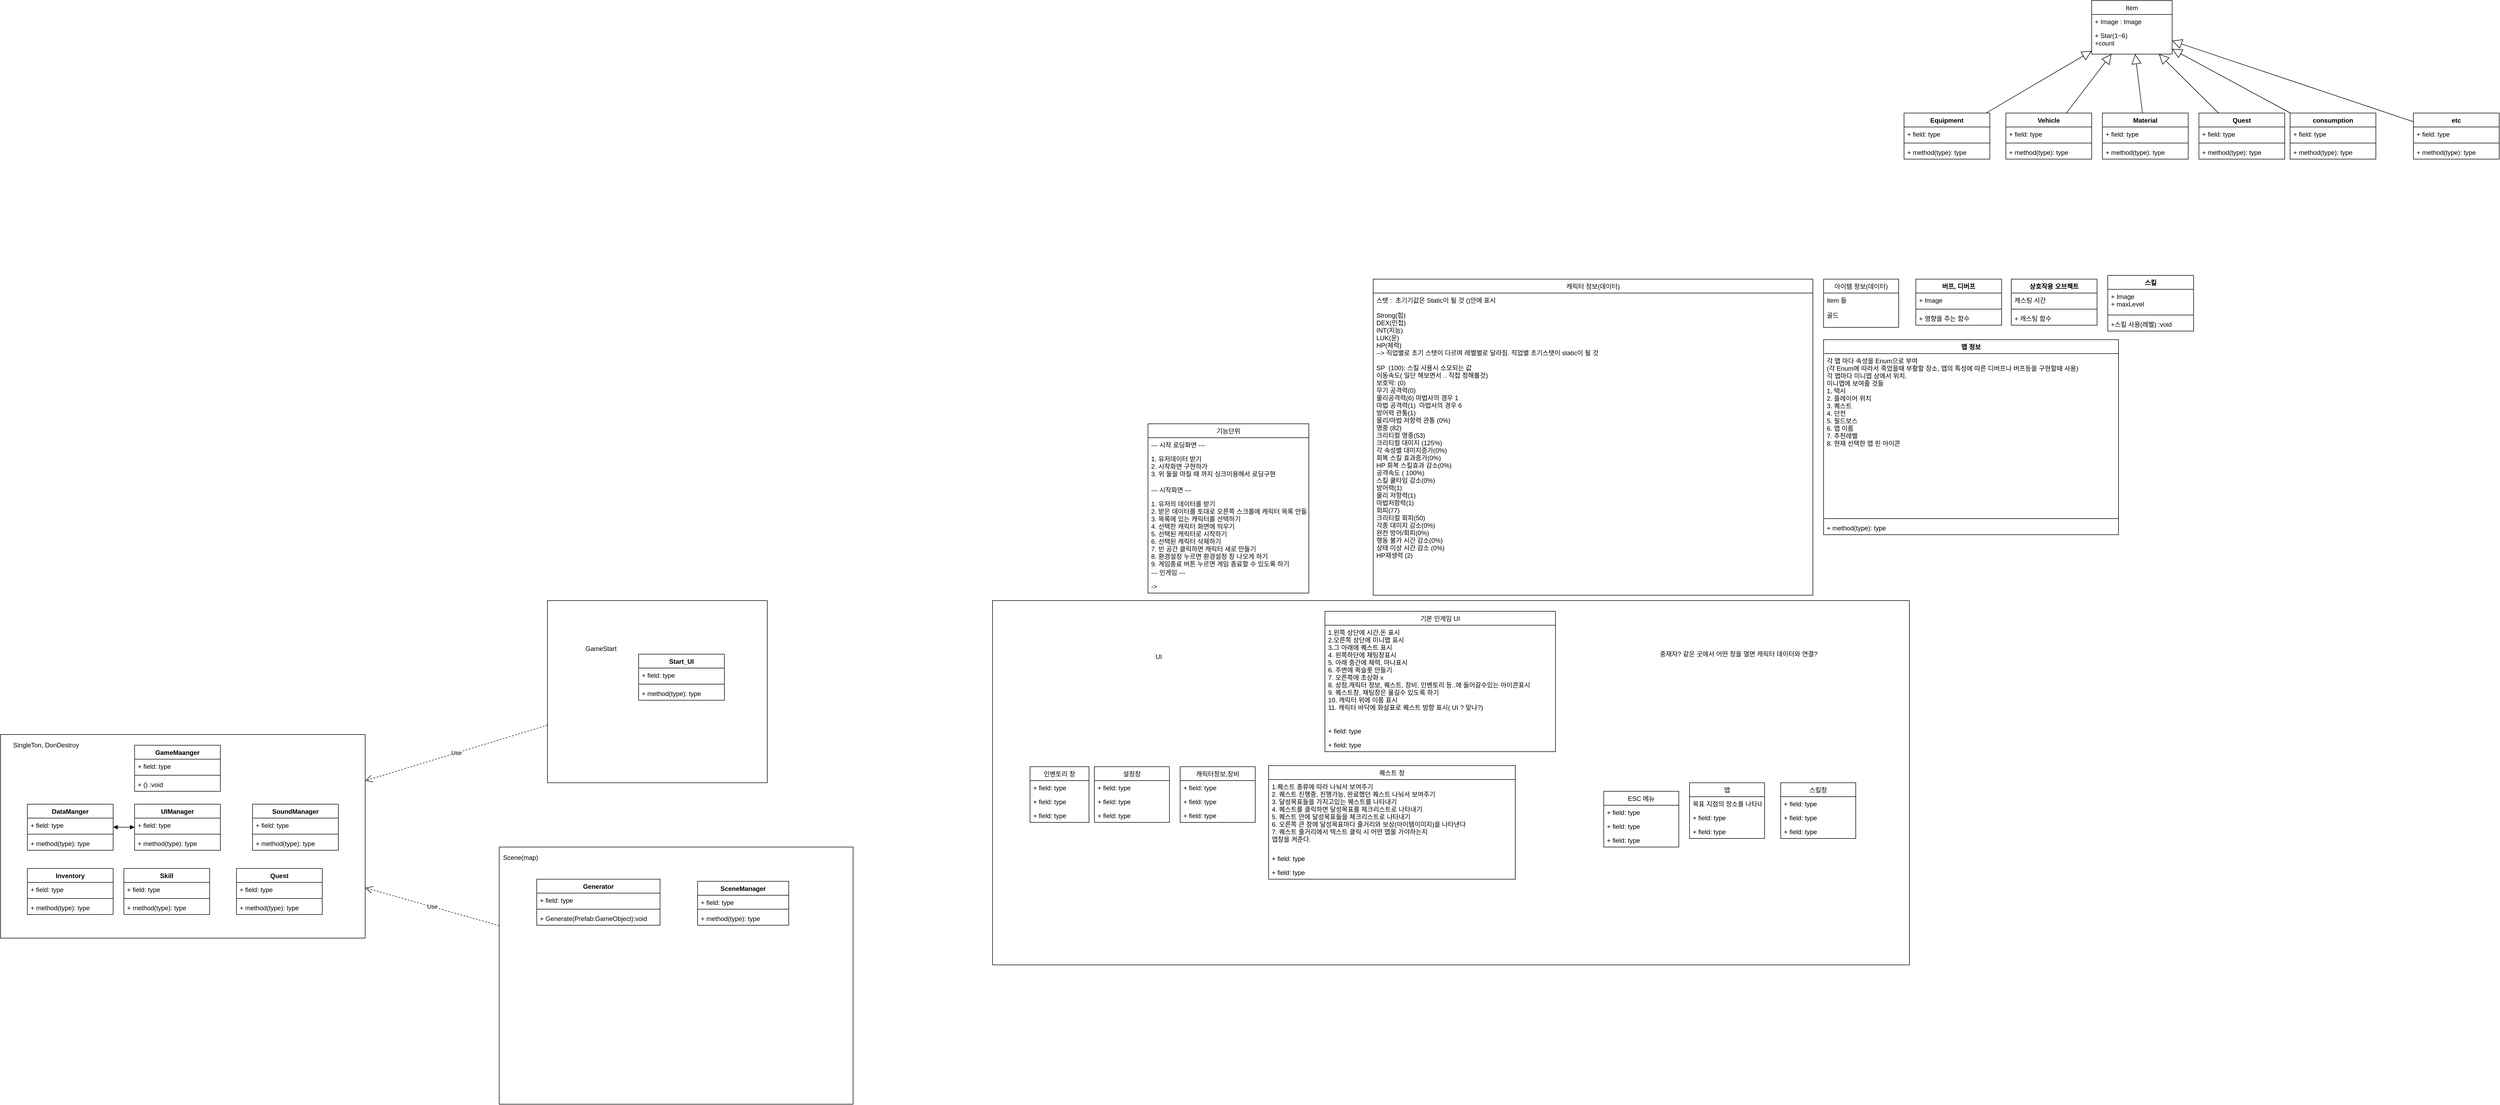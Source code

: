 <mxfile version="13.9.9" type="device"><diagram id="C5RBs43oDa-KdzZeNtuy" name="Page-1"><mxGraphModel dx="3875" dy="4793" grid="1" gridSize="10" guides="1" tooltips="1" connect="1" arrows="1" fold="1" page="1" pageScale="1" pageWidth="827" pageHeight="1169" math="0" shadow="0"><root><mxCell id="WIyWlLk6GJQsqaUBKTNV-0"/><mxCell id="WIyWlLk6GJQsqaUBKTNV-1" parent="WIyWlLk6GJQsqaUBKTNV-0"/><mxCell id="0laM1Vt5gK95EV_EH_uN-47" value="" style="html=1;" parent="WIyWlLk6GJQsqaUBKTNV-1" vertex="1"><mxGeometry x="1920" y="-1140" width="1710" height="680" as="geometry"/></mxCell><mxCell id="anVYtaDGgzbsjcMBrKFp-23" value="" style="group" parent="WIyWlLk6GJQsqaUBKTNV-1" vertex="1" connectable="0"><mxGeometry x="1000" y="-680" width="660" height="480" as="geometry"/></mxCell><mxCell id="anVYtaDGgzbsjcMBrKFp-17" value="" style="rounded=0;whiteSpace=wrap;html=1;" parent="anVYtaDGgzbsjcMBrKFp-23" vertex="1"><mxGeometry width="660" height="480" as="geometry"/></mxCell><mxCell id="anVYtaDGgzbsjcMBrKFp-18" value="Scene(map)" style="text;html=1;strokeColor=none;fillColor=none;align=center;verticalAlign=middle;whiteSpace=wrap;rounded=0;" parent="anVYtaDGgzbsjcMBrKFp-23" vertex="1"><mxGeometry x="20" y="10" width="40" height="20" as="geometry"/></mxCell><mxCell id="anVYtaDGgzbsjcMBrKFp-19" value="SceneManager" style="swimlane;fontStyle=1;align=center;verticalAlign=top;childLayout=stackLayout;horizontal=1;startSize=26;horizontalStack=0;resizeParent=1;resizeParentMax=0;resizeLast=0;collapsible=1;marginBottom=0;" parent="anVYtaDGgzbsjcMBrKFp-23" vertex="1"><mxGeometry x="370" y="64" width="170" height="82" as="geometry"/></mxCell><mxCell id="anVYtaDGgzbsjcMBrKFp-20" value="+ field: type" style="text;strokeColor=none;fillColor=none;align=left;verticalAlign=top;spacingLeft=4;spacingRight=4;overflow=hidden;rotatable=0;points=[[0,0.5],[1,0.5]];portConstraint=eastwest;" parent="anVYtaDGgzbsjcMBrKFp-19" vertex="1"><mxGeometry y="26" width="170" height="22" as="geometry"/></mxCell><mxCell id="anVYtaDGgzbsjcMBrKFp-21" value="" style="line;strokeWidth=1;fillColor=none;align=left;verticalAlign=middle;spacingTop=-1;spacingLeft=3;spacingRight=3;rotatable=0;labelPosition=right;points=[];portConstraint=eastwest;" parent="anVYtaDGgzbsjcMBrKFp-19" vertex="1"><mxGeometry y="48" width="170" height="8" as="geometry"/></mxCell><mxCell id="anVYtaDGgzbsjcMBrKFp-22" value="+ method(type): type" style="text;strokeColor=none;fillColor=none;align=left;verticalAlign=top;spacingLeft=4;spacingRight=4;overflow=hidden;rotatable=0;points=[[0,0.5],[1,0.5]];portConstraint=eastwest;" parent="anVYtaDGgzbsjcMBrKFp-19" vertex="1"><mxGeometry y="56" width="170" height="26" as="geometry"/></mxCell><mxCell id="anVYtaDGgzbsjcMBrKFp-9" value="Generator" style="swimlane;fontStyle=1;align=center;verticalAlign=top;childLayout=stackLayout;horizontal=1;startSize=26;horizontalStack=0;resizeParent=1;resizeParentMax=0;resizeLast=0;collapsible=1;marginBottom=0;" parent="WIyWlLk6GJQsqaUBKTNV-1" vertex="1"><mxGeometry x="1070" y="-620" width="230" height="86" as="geometry"/></mxCell><mxCell id="anVYtaDGgzbsjcMBrKFp-10" value="+ field: type" style="text;strokeColor=none;fillColor=none;align=left;verticalAlign=top;spacingLeft=4;spacingRight=4;overflow=hidden;rotatable=0;points=[[0,0.5],[1,0.5]];portConstraint=eastwest;" parent="anVYtaDGgzbsjcMBrKFp-9" vertex="1"><mxGeometry y="26" width="230" height="26" as="geometry"/></mxCell><mxCell id="anVYtaDGgzbsjcMBrKFp-11" value="" style="line;strokeWidth=1;fillColor=none;align=left;verticalAlign=middle;spacingTop=-1;spacingLeft=3;spacingRight=3;rotatable=0;labelPosition=right;points=[];portConstraint=eastwest;" parent="anVYtaDGgzbsjcMBrKFp-9" vertex="1"><mxGeometry y="52" width="230" height="8" as="geometry"/></mxCell><mxCell id="anVYtaDGgzbsjcMBrKFp-12" value="+ Generate(Prefab:GameObject):void" style="text;strokeColor=none;fillColor=none;align=left;verticalAlign=top;spacingLeft=4;spacingRight=4;overflow=hidden;rotatable=0;points=[[0,0.5],[1,0.5]];portConstraint=eastwest;" parent="anVYtaDGgzbsjcMBrKFp-9" vertex="1"><mxGeometry y="60" width="230" height="26" as="geometry"/></mxCell><mxCell id="anVYtaDGgzbsjcMBrKFp-37" value="Use" style="endArrow=open;endSize=12;dashed=1;html=1;" parent="WIyWlLk6GJQsqaUBKTNV-1" source="anVYtaDGgzbsjcMBrKFp-17" target="anVYtaDGgzbsjcMBrKFp-35" edge="1"><mxGeometry width="160" relative="1" as="geometry"><mxPoint x="330" y="150" as="sourcePoint"/><mxPoint x="490" y="150" as="targetPoint"/></mxGeometry></mxCell><mxCell id="anVYtaDGgzbsjcMBrKFp-38" value="" style="group" parent="WIyWlLk6GJQsqaUBKTNV-1" vertex="1" connectable="0"><mxGeometry x="70" y="-890" width="680" height="380" as="geometry"/></mxCell><mxCell id="anVYtaDGgzbsjcMBrKFp-35" value="" style="html=1;" parent="anVYtaDGgzbsjcMBrKFp-38" vertex="1"><mxGeometry width="680" height="380" as="geometry"/></mxCell><mxCell id="anVYtaDGgzbsjcMBrKFp-4" value="GameMaanger" style="swimlane;fontStyle=1;align=center;verticalAlign=top;childLayout=stackLayout;horizontal=1;startSize=26;horizontalStack=0;resizeParent=1;resizeParentMax=0;resizeLast=0;collapsible=1;marginBottom=0;" parent="anVYtaDGgzbsjcMBrKFp-38" vertex="1"><mxGeometry x="250" y="20" width="160" height="86" as="geometry"/></mxCell><mxCell id="anVYtaDGgzbsjcMBrKFp-5" value="+ field: type" style="text;strokeColor=none;fillColor=none;align=left;verticalAlign=top;spacingLeft=4;spacingRight=4;overflow=hidden;rotatable=0;points=[[0,0.5],[1,0.5]];portConstraint=eastwest;" parent="anVYtaDGgzbsjcMBrKFp-4" vertex="1"><mxGeometry y="26" width="160" height="26" as="geometry"/></mxCell><mxCell id="anVYtaDGgzbsjcMBrKFp-6" value="" style="line;strokeWidth=1;fillColor=none;align=left;verticalAlign=middle;spacingTop=-1;spacingLeft=3;spacingRight=3;rotatable=0;labelPosition=right;points=[];portConstraint=eastwest;" parent="anVYtaDGgzbsjcMBrKFp-4" vertex="1"><mxGeometry y="52" width="160" height="8" as="geometry"/></mxCell><mxCell id="anVYtaDGgzbsjcMBrKFp-7" value="+ () :void" style="text;strokeColor=none;fillColor=none;align=left;verticalAlign=top;spacingLeft=4;spacingRight=4;overflow=hidden;rotatable=0;points=[[0,0.5],[1,0.5]];portConstraint=eastwest;" parent="anVYtaDGgzbsjcMBrKFp-4" vertex="1"><mxGeometry y="60" width="160" height="26" as="geometry"/></mxCell><mxCell id="anVYtaDGgzbsjcMBrKFp-24" value="UIManager" style="swimlane;fontStyle=1;align=center;verticalAlign=top;childLayout=stackLayout;horizontal=1;startSize=26;horizontalStack=0;resizeParent=1;resizeParentMax=0;resizeLast=0;collapsible=1;marginBottom=0;" parent="anVYtaDGgzbsjcMBrKFp-38" vertex="1"><mxGeometry x="250" y="130" width="160" height="86" as="geometry"/></mxCell><mxCell id="anVYtaDGgzbsjcMBrKFp-25" value="+ field: type" style="text;strokeColor=none;fillColor=none;align=left;verticalAlign=top;spacingLeft=4;spacingRight=4;overflow=hidden;rotatable=0;points=[[0,0.5],[1,0.5]];portConstraint=eastwest;" parent="anVYtaDGgzbsjcMBrKFp-24" vertex="1"><mxGeometry y="26" width="160" height="26" as="geometry"/></mxCell><mxCell id="anVYtaDGgzbsjcMBrKFp-26" value="" style="line;strokeWidth=1;fillColor=none;align=left;verticalAlign=middle;spacingTop=-1;spacingLeft=3;spacingRight=3;rotatable=0;labelPosition=right;points=[];portConstraint=eastwest;" parent="anVYtaDGgzbsjcMBrKFp-24" vertex="1"><mxGeometry y="52" width="160" height="8" as="geometry"/></mxCell><mxCell id="anVYtaDGgzbsjcMBrKFp-27" value="+ method(type): type" style="text;strokeColor=none;fillColor=none;align=left;verticalAlign=top;spacingLeft=4;spacingRight=4;overflow=hidden;rotatable=0;points=[[0,0.5],[1,0.5]];portConstraint=eastwest;" parent="anVYtaDGgzbsjcMBrKFp-24" vertex="1"><mxGeometry y="60" width="160" height="26" as="geometry"/></mxCell><mxCell id="anVYtaDGgzbsjcMBrKFp-28" value="DataManger" style="swimlane;fontStyle=1;align=center;verticalAlign=top;childLayout=stackLayout;horizontal=1;startSize=26;horizontalStack=0;resizeParent=1;resizeParentMax=0;resizeLast=0;collapsible=1;marginBottom=0;" parent="anVYtaDGgzbsjcMBrKFp-38" vertex="1"><mxGeometry x="50" y="130" width="160" height="86" as="geometry"/></mxCell><mxCell id="anVYtaDGgzbsjcMBrKFp-29" value="+ field: type" style="text;strokeColor=none;fillColor=none;align=left;verticalAlign=top;spacingLeft=4;spacingRight=4;overflow=hidden;rotatable=0;points=[[0,0.5],[1,0.5]];portConstraint=eastwest;" parent="anVYtaDGgzbsjcMBrKFp-28" vertex="1"><mxGeometry y="26" width="160" height="26" as="geometry"/></mxCell><mxCell id="anVYtaDGgzbsjcMBrKFp-30" value="" style="line;strokeWidth=1;fillColor=none;align=left;verticalAlign=middle;spacingTop=-1;spacingLeft=3;spacingRight=3;rotatable=0;labelPosition=right;points=[];portConstraint=eastwest;" parent="anVYtaDGgzbsjcMBrKFp-28" vertex="1"><mxGeometry y="52" width="160" height="8" as="geometry"/></mxCell><mxCell id="anVYtaDGgzbsjcMBrKFp-31" value="+ method(type): type" style="text;strokeColor=none;fillColor=none;align=left;verticalAlign=top;spacingLeft=4;spacingRight=4;overflow=hidden;rotatable=0;points=[[0,0.5],[1,0.5]];portConstraint=eastwest;" parent="anVYtaDGgzbsjcMBrKFp-28" vertex="1"><mxGeometry y="60" width="160" height="26" as="geometry"/></mxCell><mxCell id="anVYtaDGgzbsjcMBrKFp-36" value="&lt;span&gt;SingleTon, DonDestroy&lt;/span&gt;" style="text;html=1;strokeColor=none;fillColor=none;align=center;verticalAlign=middle;whiteSpace=wrap;rounded=0;" parent="anVYtaDGgzbsjcMBrKFp-38" vertex="1"><mxGeometry x="15" y="10" width="140" height="20" as="geometry"/></mxCell><mxCell id="anVYtaDGgzbsjcMBrKFp-40" value="" style="endArrow=block;startArrow=block;endFill=1;startFill=1;html=1;" parent="anVYtaDGgzbsjcMBrKFp-38" source="anVYtaDGgzbsjcMBrKFp-28" target="anVYtaDGgzbsjcMBrKFp-24" edge="1"><mxGeometry width="160" relative="1" as="geometry"><mxPoint x="330" y="410" as="sourcePoint"/><mxPoint x="490" y="410" as="targetPoint"/></mxGeometry></mxCell><mxCell id="anVYtaDGgzbsjcMBrKFp-42" value="SoundManager" style="swimlane;fontStyle=1;align=center;verticalAlign=top;childLayout=stackLayout;horizontal=1;startSize=26;horizontalStack=0;resizeParent=1;resizeParentMax=0;resizeLast=0;collapsible=1;marginBottom=0;" parent="anVYtaDGgzbsjcMBrKFp-38" vertex="1"><mxGeometry x="470" y="130" width="160" height="86" as="geometry"/></mxCell><mxCell id="anVYtaDGgzbsjcMBrKFp-43" value="+ field: type" style="text;strokeColor=none;fillColor=none;align=left;verticalAlign=top;spacingLeft=4;spacingRight=4;overflow=hidden;rotatable=0;points=[[0,0.5],[1,0.5]];portConstraint=eastwest;" parent="anVYtaDGgzbsjcMBrKFp-42" vertex="1"><mxGeometry y="26" width="160" height="26" as="geometry"/></mxCell><mxCell id="anVYtaDGgzbsjcMBrKFp-44" value="" style="line;strokeWidth=1;fillColor=none;align=left;verticalAlign=middle;spacingTop=-1;spacingLeft=3;spacingRight=3;rotatable=0;labelPosition=right;points=[];portConstraint=eastwest;" parent="anVYtaDGgzbsjcMBrKFp-42" vertex="1"><mxGeometry y="52" width="160" height="8" as="geometry"/></mxCell><mxCell id="anVYtaDGgzbsjcMBrKFp-45" value="+ method(type): type" style="text;strokeColor=none;fillColor=none;align=left;verticalAlign=top;spacingLeft=4;spacingRight=4;overflow=hidden;rotatable=0;points=[[0,0.5],[1,0.5]];portConstraint=eastwest;" parent="anVYtaDGgzbsjcMBrKFp-42" vertex="1"><mxGeometry y="60" width="160" height="26" as="geometry"/></mxCell><mxCell id="anVYtaDGgzbsjcMBrKFp-46" value="Inventory" style="swimlane;fontStyle=1;align=center;verticalAlign=top;childLayout=stackLayout;horizontal=1;startSize=26;horizontalStack=0;resizeParent=1;resizeParentMax=0;resizeLast=0;collapsible=1;marginBottom=0;" parent="anVYtaDGgzbsjcMBrKFp-38" vertex="1"><mxGeometry x="50" y="250" width="160" height="86" as="geometry"/></mxCell><mxCell id="anVYtaDGgzbsjcMBrKFp-47" value="+ field: type" style="text;strokeColor=none;fillColor=none;align=left;verticalAlign=top;spacingLeft=4;spacingRight=4;overflow=hidden;rotatable=0;points=[[0,0.5],[1,0.5]];portConstraint=eastwest;" parent="anVYtaDGgzbsjcMBrKFp-46" vertex="1"><mxGeometry y="26" width="160" height="26" as="geometry"/></mxCell><mxCell id="anVYtaDGgzbsjcMBrKFp-48" value="" style="line;strokeWidth=1;fillColor=none;align=left;verticalAlign=middle;spacingTop=-1;spacingLeft=3;spacingRight=3;rotatable=0;labelPosition=right;points=[];portConstraint=eastwest;" parent="anVYtaDGgzbsjcMBrKFp-46" vertex="1"><mxGeometry y="52" width="160" height="8" as="geometry"/></mxCell><mxCell id="anVYtaDGgzbsjcMBrKFp-49" value="+ method(type): type" style="text;strokeColor=none;fillColor=none;align=left;verticalAlign=top;spacingLeft=4;spacingRight=4;overflow=hidden;rotatable=0;points=[[0,0.5],[1,0.5]];portConstraint=eastwest;" parent="anVYtaDGgzbsjcMBrKFp-46" vertex="1"><mxGeometry y="60" width="160" height="26" as="geometry"/></mxCell><mxCell id="anVYtaDGgzbsjcMBrKFp-54" value="Skill" style="swimlane;fontStyle=1;align=center;verticalAlign=top;childLayout=stackLayout;horizontal=1;startSize=26;horizontalStack=0;resizeParent=1;resizeParentMax=0;resizeLast=0;collapsible=1;marginBottom=0;" parent="anVYtaDGgzbsjcMBrKFp-38" vertex="1"><mxGeometry x="230" y="250" width="160" height="86" as="geometry"/></mxCell><mxCell id="anVYtaDGgzbsjcMBrKFp-55" value="+ field: type" style="text;strokeColor=none;fillColor=none;align=left;verticalAlign=top;spacingLeft=4;spacingRight=4;overflow=hidden;rotatable=0;points=[[0,0.5],[1,0.5]];portConstraint=eastwest;" parent="anVYtaDGgzbsjcMBrKFp-54" vertex="1"><mxGeometry y="26" width="160" height="26" as="geometry"/></mxCell><mxCell id="anVYtaDGgzbsjcMBrKFp-56" value="" style="line;strokeWidth=1;fillColor=none;align=left;verticalAlign=middle;spacingTop=-1;spacingLeft=3;spacingRight=3;rotatable=0;labelPosition=right;points=[];portConstraint=eastwest;" parent="anVYtaDGgzbsjcMBrKFp-54" vertex="1"><mxGeometry y="52" width="160" height="8" as="geometry"/></mxCell><mxCell id="anVYtaDGgzbsjcMBrKFp-57" value="+ method(type): type" style="text;strokeColor=none;fillColor=none;align=left;verticalAlign=top;spacingLeft=4;spacingRight=4;overflow=hidden;rotatable=0;points=[[0,0.5],[1,0.5]];portConstraint=eastwest;" parent="anVYtaDGgzbsjcMBrKFp-54" vertex="1"><mxGeometry y="60" width="160" height="26" as="geometry"/></mxCell><mxCell id="anVYtaDGgzbsjcMBrKFp-58" value="Quest" style="swimlane;fontStyle=1;align=center;verticalAlign=top;childLayout=stackLayout;horizontal=1;startSize=26;horizontalStack=0;resizeParent=1;resizeParentMax=0;resizeLast=0;collapsible=1;marginBottom=0;" parent="anVYtaDGgzbsjcMBrKFp-38" vertex="1"><mxGeometry x="440" y="250" width="160" height="86" as="geometry"/></mxCell><mxCell id="anVYtaDGgzbsjcMBrKFp-59" value="+ field: type" style="text;strokeColor=none;fillColor=none;align=left;verticalAlign=top;spacingLeft=4;spacingRight=4;overflow=hidden;rotatable=0;points=[[0,0.5],[1,0.5]];portConstraint=eastwest;" parent="anVYtaDGgzbsjcMBrKFp-58" vertex="1"><mxGeometry y="26" width="160" height="26" as="geometry"/></mxCell><mxCell id="anVYtaDGgzbsjcMBrKFp-60" value="" style="line;strokeWidth=1;fillColor=none;align=left;verticalAlign=middle;spacingTop=-1;spacingLeft=3;spacingRight=3;rotatable=0;labelPosition=right;points=[];portConstraint=eastwest;" parent="anVYtaDGgzbsjcMBrKFp-58" vertex="1"><mxGeometry y="52" width="160" height="8" as="geometry"/></mxCell><mxCell id="anVYtaDGgzbsjcMBrKFp-61" value="+ method(type): type" style="text;strokeColor=none;fillColor=none;align=left;verticalAlign=top;spacingLeft=4;spacingRight=4;overflow=hidden;rotatable=0;points=[[0,0.5],[1,0.5]];portConstraint=eastwest;" parent="anVYtaDGgzbsjcMBrKFp-58" vertex="1"><mxGeometry y="60" width="160" height="26" as="geometry"/></mxCell><mxCell id="anVYtaDGgzbsjcMBrKFp-69" value="Use" style="endArrow=open;endSize=12;dashed=1;html=1;" parent="WIyWlLk6GJQsqaUBKTNV-1" source="anVYtaDGgzbsjcMBrKFp-66" target="anVYtaDGgzbsjcMBrKFp-35" edge="1"><mxGeometry width="160" relative="1" as="geometry"><mxPoint x="1020" y="-522.258" as="sourcePoint"/><mxPoint x="760.0" y="-594.946" as="targetPoint"/></mxGeometry></mxCell><mxCell id="0laM1Vt5gK95EV_EH_uN-1" value="" style="group" parent="WIyWlLk6GJQsqaUBKTNV-1" vertex="1" connectable="0"><mxGeometry x="1090" y="-1140" width="410" height="340" as="geometry"/></mxCell><mxCell id="anVYtaDGgzbsjcMBrKFp-66" value="" style="rounded=0;whiteSpace=wrap;html=1;" parent="0laM1Vt5gK95EV_EH_uN-1" vertex="1"><mxGeometry width="410" height="340" as="geometry"/></mxCell><mxCell id="anVYtaDGgzbsjcMBrKFp-62" value="Start_UI" style="swimlane;fontStyle=1;align=center;verticalAlign=top;childLayout=stackLayout;horizontal=1;startSize=26;horizontalStack=0;resizeParent=1;resizeParentMax=0;resizeLast=0;collapsible=1;marginBottom=0;" parent="0laM1Vt5gK95EV_EH_uN-1" vertex="1"><mxGeometry x="170" y="100" width="160" height="86" as="geometry"/></mxCell><mxCell id="anVYtaDGgzbsjcMBrKFp-63" value="+ field: type" style="text;strokeColor=none;fillColor=none;align=left;verticalAlign=top;spacingLeft=4;spacingRight=4;overflow=hidden;rotatable=0;points=[[0,0.5],[1,0.5]];portConstraint=eastwest;" parent="anVYtaDGgzbsjcMBrKFp-62" vertex="1"><mxGeometry y="26" width="160" height="26" as="geometry"/></mxCell><mxCell id="anVYtaDGgzbsjcMBrKFp-64" value="" style="line;strokeWidth=1;fillColor=none;align=left;verticalAlign=middle;spacingTop=-1;spacingLeft=3;spacingRight=3;rotatable=0;labelPosition=right;points=[];portConstraint=eastwest;" parent="anVYtaDGgzbsjcMBrKFp-62" vertex="1"><mxGeometry y="52" width="160" height="8" as="geometry"/></mxCell><mxCell id="anVYtaDGgzbsjcMBrKFp-65" value="+ method(type): type" style="text;strokeColor=none;fillColor=none;align=left;verticalAlign=top;spacingLeft=4;spacingRight=4;overflow=hidden;rotatable=0;points=[[0,0.5],[1,0.5]];portConstraint=eastwest;" parent="anVYtaDGgzbsjcMBrKFp-62" vertex="1"><mxGeometry y="60" width="160" height="26" as="geometry"/></mxCell><mxCell id="anVYtaDGgzbsjcMBrKFp-67" value="GameStart" style="text;html=1;strokeColor=none;fillColor=none;align=center;verticalAlign=middle;whiteSpace=wrap;rounded=0;" parent="0laM1Vt5gK95EV_EH_uN-1" vertex="1"><mxGeometry x="80" y="80" width="40" height="20" as="geometry"/></mxCell><mxCell id="0laM1Vt5gK95EV_EH_uN-3" value="기능단위" style="swimlane;fontStyle=0;childLayout=stackLayout;horizontal=1;startSize=26;fillColor=none;horizontalStack=0;resizeParent=1;resizeParentMax=0;resizeLast=0;collapsible=1;marginBottom=0;" parent="WIyWlLk6GJQsqaUBKTNV-1" vertex="1"><mxGeometry x="2210" y="-1470" width="300" height="316" as="geometry"/></mxCell><mxCell id="0laM1Vt5gK95EV_EH_uN-9" value="--- 시작 로딩화면 ---" style="text;strokeColor=none;fillColor=none;align=left;verticalAlign=top;spacingLeft=4;spacingRight=4;overflow=hidden;rotatable=0;points=[[0,0.5],[1,0.5]];portConstraint=eastwest;" parent="0laM1Vt5gK95EV_EH_uN-3" vertex="1"><mxGeometry y="26" width="300" height="26" as="geometry"/></mxCell><mxCell id="0laM1Vt5gK95EV_EH_uN-8" value="1. 유저데이터 받기 &#10;2. 시작화면 구현하가&#10;3. 위 둘을 마칠 때 까지 싱크이용해서 로딩구현" style="text;strokeColor=none;fillColor=none;align=left;verticalAlign=top;spacingLeft=4;spacingRight=4;overflow=hidden;rotatable=0;points=[[0,0.5],[1,0.5]];portConstraint=eastwest;" parent="0laM1Vt5gK95EV_EH_uN-3" vertex="1"><mxGeometry y="52" width="300" height="58" as="geometry"/></mxCell><mxCell id="0laM1Vt5gK95EV_EH_uN-4" value="--- 시작화면 ---" style="text;strokeColor=none;fillColor=none;align=left;verticalAlign=top;spacingLeft=4;spacingRight=4;overflow=hidden;rotatable=0;points=[[0,0.5],[1,0.5]];portConstraint=eastwest;" parent="0laM1Vt5gK95EV_EH_uN-3" vertex="1"><mxGeometry y="110" width="300" height="26" as="geometry"/></mxCell><mxCell id="0laM1Vt5gK95EV_EH_uN-5" value="1. 유저의 데이터를 받기&#10;2. 받은 데이터를 토대로 오른쪽 스크롤에 캐릭터 목록 만들기&#10;3. 목록에 있는 캐릭터를 선택하기&#10;4. 선택한 캐릭터 화면에 띄우기&#10;5. 선택된 캐릭터로 시작하기&#10;6. 선택된 캐릭터 삭제하기&#10;7. 빈 공간 클릭하면 캐릭터 새로 만들기&#10;8. 환경설정 누르면 환경설정 창 나오게 하기&#10;9. 게임종료 버튼 누르면 게임 종료할 수 있도록 하기&#10;&#10;&#10;&#10;SelectCharacter()&#10;" style="text;strokeColor=none;fillColor=none;align=left;verticalAlign=top;spacingLeft=4;spacingRight=4;overflow=hidden;rotatable=0;points=[[0,0.5],[1,0.5]];portConstraint=eastwest;" parent="0laM1Vt5gK95EV_EH_uN-3" vertex="1"><mxGeometry y="136" width="300" height="128" as="geometry"/></mxCell><mxCell id="0laM1Vt5gK95EV_EH_uN-6" value="--- 인게임 ---" style="text;strokeColor=none;fillColor=none;align=left;verticalAlign=top;spacingLeft=4;spacingRight=4;overflow=hidden;rotatable=0;points=[[0,0.5],[1,0.5]];portConstraint=eastwest;" parent="0laM1Vt5gK95EV_EH_uN-3" vertex="1"><mxGeometry y="264" width="300" height="26" as="geometry"/></mxCell><mxCell id="0laM1Vt5gK95EV_EH_uN-10" value="-&gt; " style="text;strokeColor=none;fillColor=none;align=left;verticalAlign=top;spacingLeft=4;spacingRight=4;overflow=hidden;rotatable=0;points=[[0,0.5],[1,0.5]];portConstraint=eastwest;" parent="0laM1Vt5gK95EV_EH_uN-3" vertex="1"><mxGeometry y="290" width="300" height="26" as="geometry"/></mxCell><mxCell id="0laM1Vt5gK95EV_EH_uN-11" value="기본 인게임 UI" style="swimlane;fontStyle=0;childLayout=stackLayout;horizontal=1;startSize=26;fillColor=none;horizontalStack=0;resizeParent=1;resizeParentMax=0;resizeLast=0;collapsible=1;marginBottom=0;" parent="WIyWlLk6GJQsqaUBKTNV-1" vertex="1"><mxGeometry x="2540" y="-1120" width="430" height="262" as="geometry"/></mxCell><mxCell id="0laM1Vt5gK95EV_EH_uN-12" value="1.왼쪽 상단에 시간,돈 표시&#10;2.오른쪽 상단에 미니맵 표시&#10;3.그 아래에 퀘스트 표시&#10;4. 왼쪽하단에 채팅창표시&#10;5. 아래 중간에 체력, 마나표시&#10;6. 주변에 퀵슬롯 만들기&#10;7. 오른쪽에 초상화 x&#10;8. 상점,캐릭터 정보, 퀘스트, 장비, 인벤토리 등..에 들어갈수있는 아이콘표시&#10;9. 퀘스트창, 채팅창은 옮길수 있도록 하기&#10;10. 캐릭터 위에 이름 표시&#10;11. 캐릭터 바닥에 화살표로 퀘스트 방향 표시( UI ? 맞나?)" style="text;strokeColor=none;fillColor=none;align=left;verticalAlign=top;spacingLeft=4;spacingRight=4;overflow=hidden;rotatable=0;points=[[0,0.5],[1,0.5]];portConstraint=eastwest;" parent="0laM1Vt5gK95EV_EH_uN-11" vertex="1"><mxGeometry y="26" width="430" height="184" as="geometry"/></mxCell><mxCell id="0laM1Vt5gK95EV_EH_uN-13" value="+ field: type" style="text;strokeColor=none;fillColor=none;align=left;verticalAlign=top;spacingLeft=4;spacingRight=4;overflow=hidden;rotatable=0;points=[[0,0.5],[1,0.5]];portConstraint=eastwest;" parent="0laM1Vt5gK95EV_EH_uN-11" vertex="1"><mxGeometry y="210" width="430" height="26" as="geometry"/></mxCell><mxCell id="0laM1Vt5gK95EV_EH_uN-14" value="+ field: type" style="text;strokeColor=none;fillColor=none;align=left;verticalAlign=top;spacingLeft=4;spacingRight=4;overflow=hidden;rotatable=0;points=[[0,0.5],[1,0.5]];portConstraint=eastwest;" parent="0laM1Vt5gK95EV_EH_uN-11" vertex="1"><mxGeometry y="236" width="430" height="26" as="geometry"/></mxCell><mxCell id="0laM1Vt5gK95EV_EH_uN-15" value="퀘스트 창" style="swimlane;fontStyle=0;childLayout=stackLayout;horizontal=1;startSize=26;fillColor=none;horizontalStack=0;resizeParent=1;resizeParentMax=0;resizeLast=0;collapsible=1;marginBottom=0;" parent="WIyWlLk6GJQsqaUBKTNV-1" vertex="1"><mxGeometry x="2435" y="-832" width="460" height="212" as="geometry"/></mxCell><mxCell id="0laM1Vt5gK95EV_EH_uN-16" value="1.퀘스트 종류에 따라 나눠서 보여주기&#10;2. 퀘스트 진행중, 진행가능, 완료했던 퀘스트 나눠서 보여주기&#10;3. 달성목표들을 가지고있는 퀘스트를 나타내기&#10;4. 퀘스트를 클릭하면 달성목표를 체크리스트로 나타내기&#10;5. 퀘스트 안에 달성목표들을 체크리스트로 나타내기&#10;6. 오른쪽 큰 창에 달성목표마다 줄거리와 보상(아이템이미지)을 나타낸다&#10;7. 퀘스트 줄거리에서 텍스트 클릭 시 어떤 맵을 가야하는지&#10;맵창을 켜준다." style="text;strokeColor=none;fillColor=none;align=left;verticalAlign=top;spacingLeft=4;spacingRight=4;overflow=hidden;rotatable=0;points=[[0,0.5],[1,0.5]];portConstraint=eastwest;" parent="0laM1Vt5gK95EV_EH_uN-15" vertex="1"><mxGeometry y="26" width="460" height="134" as="geometry"/></mxCell><mxCell id="0laM1Vt5gK95EV_EH_uN-17" value="+ field: type" style="text;strokeColor=none;fillColor=none;align=left;verticalAlign=top;spacingLeft=4;spacingRight=4;overflow=hidden;rotatable=0;points=[[0,0.5],[1,0.5]];portConstraint=eastwest;" parent="0laM1Vt5gK95EV_EH_uN-15" vertex="1"><mxGeometry y="160" width="460" height="26" as="geometry"/></mxCell><mxCell id="0laM1Vt5gK95EV_EH_uN-18" value="+ field: type" style="text;strokeColor=none;fillColor=none;align=left;verticalAlign=top;spacingLeft=4;spacingRight=4;overflow=hidden;rotatable=0;points=[[0,0.5],[1,0.5]];portConstraint=eastwest;" parent="0laM1Vt5gK95EV_EH_uN-15" vertex="1"><mxGeometry y="186" width="460" height="26" as="geometry"/></mxCell><mxCell id="0laM1Vt5gK95EV_EH_uN-19" value="인벤토리 창" style="swimlane;fontStyle=0;childLayout=stackLayout;horizontal=1;startSize=26;fillColor=none;horizontalStack=0;resizeParent=1;resizeParentMax=0;resizeLast=0;collapsible=1;marginBottom=0;" parent="WIyWlLk6GJQsqaUBKTNV-1" vertex="1"><mxGeometry x="1990" y="-830" width="110" height="104" as="geometry"/></mxCell><mxCell id="0laM1Vt5gK95EV_EH_uN-20" value="+ field: type" style="text;strokeColor=none;fillColor=none;align=left;verticalAlign=top;spacingLeft=4;spacingRight=4;overflow=hidden;rotatable=0;points=[[0,0.5],[1,0.5]];portConstraint=eastwest;" parent="0laM1Vt5gK95EV_EH_uN-19" vertex="1"><mxGeometry y="26" width="110" height="26" as="geometry"/></mxCell><mxCell id="0laM1Vt5gK95EV_EH_uN-21" value="+ field: type" style="text;strokeColor=none;fillColor=none;align=left;verticalAlign=top;spacingLeft=4;spacingRight=4;overflow=hidden;rotatable=0;points=[[0,0.5],[1,0.5]];portConstraint=eastwest;" parent="0laM1Vt5gK95EV_EH_uN-19" vertex="1"><mxGeometry y="52" width="110" height="26" as="geometry"/></mxCell><mxCell id="0laM1Vt5gK95EV_EH_uN-22" value="+ field: type" style="text;strokeColor=none;fillColor=none;align=left;verticalAlign=top;spacingLeft=4;spacingRight=4;overflow=hidden;rotatable=0;points=[[0,0.5],[1,0.5]];portConstraint=eastwest;" parent="0laM1Vt5gK95EV_EH_uN-19" vertex="1"><mxGeometry y="78" width="110" height="26" as="geometry"/></mxCell><mxCell id="0laM1Vt5gK95EV_EH_uN-27" value="캐릭터정보,장비" style="swimlane;fontStyle=0;childLayout=stackLayout;horizontal=1;startSize=26;fillColor=none;horizontalStack=0;resizeParent=1;resizeParentMax=0;resizeLast=0;collapsible=1;marginBottom=0;" parent="WIyWlLk6GJQsqaUBKTNV-1" vertex="1"><mxGeometry x="2270" y="-830" width="140" height="104" as="geometry"/></mxCell><mxCell id="0laM1Vt5gK95EV_EH_uN-28" value="+ field: type" style="text;strokeColor=none;fillColor=none;align=left;verticalAlign=top;spacingLeft=4;spacingRight=4;overflow=hidden;rotatable=0;points=[[0,0.5],[1,0.5]];portConstraint=eastwest;" parent="0laM1Vt5gK95EV_EH_uN-27" vertex="1"><mxGeometry y="26" width="140" height="26" as="geometry"/></mxCell><mxCell id="0laM1Vt5gK95EV_EH_uN-29" value="+ field: type" style="text;strokeColor=none;fillColor=none;align=left;verticalAlign=top;spacingLeft=4;spacingRight=4;overflow=hidden;rotatable=0;points=[[0,0.5],[1,0.5]];portConstraint=eastwest;" parent="0laM1Vt5gK95EV_EH_uN-27" vertex="1"><mxGeometry y="52" width="140" height="26" as="geometry"/></mxCell><mxCell id="0laM1Vt5gK95EV_EH_uN-30" value="+ field: type" style="text;strokeColor=none;fillColor=none;align=left;verticalAlign=top;spacingLeft=4;spacingRight=4;overflow=hidden;rotatable=0;points=[[0,0.5],[1,0.5]];portConstraint=eastwest;" parent="0laM1Vt5gK95EV_EH_uN-27" vertex="1"><mxGeometry y="78" width="140" height="26" as="geometry"/></mxCell><mxCell id="0laM1Vt5gK95EV_EH_uN-31" value="스킬창" style="swimlane;fontStyle=0;childLayout=stackLayout;horizontal=1;startSize=26;fillColor=none;horizontalStack=0;resizeParent=1;resizeParentMax=0;resizeLast=0;collapsible=1;marginBottom=0;" parent="WIyWlLk6GJQsqaUBKTNV-1" vertex="1"><mxGeometry x="3390" y="-800" width="140" height="104" as="geometry"/></mxCell><mxCell id="0laM1Vt5gK95EV_EH_uN-32" value="+ field: type" style="text;strokeColor=none;fillColor=none;align=left;verticalAlign=top;spacingLeft=4;spacingRight=4;overflow=hidden;rotatable=0;points=[[0,0.5],[1,0.5]];portConstraint=eastwest;" parent="0laM1Vt5gK95EV_EH_uN-31" vertex="1"><mxGeometry y="26" width="140" height="26" as="geometry"/></mxCell><mxCell id="0laM1Vt5gK95EV_EH_uN-33" value="+ field: type" style="text;strokeColor=none;fillColor=none;align=left;verticalAlign=top;spacingLeft=4;spacingRight=4;overflow=hidden;rotatable=0;points=[[0,0.5],[1,0.5]];portConstraint=eastwest;" parent="0laM1Vt5gK95EV_EH_uN-31" vertex="1"><mxGeometry y="52" width="140" height="26" as="geometry"/></mxCell><mxCell id="0laM1Vt5gK95EV_EH_uN-34" value="+ field: type" style="text;strokeColor=none;fillColor=none;align=left;verticalAlign=top;spacingLeft=4;spacingRight=4;overflow=hidden;rotatable=0;points=[[0,0.5],[1,0.5]];portConstraint=eastwest;" parent="0laM1Vt5gK95EV_EH_uN-31" vertex="1"><mxGeometry y="78" width="140" height="26" as="geometry"/></mxCell><mxCell id="0laM1Vt5gK95EV_EH_uN-35" value="맵" style="swimlane;fontStyle=0;childLayout=stackLayout;horizontal=1;startSize=26;fillColor=none;horizontalStack=0;resizeParent=1;resizeParentMax=0;resizeLast=0;collapsible=1;marginBottom=0;" parent="WIyWlLk6GJQsqaUBKTNV-1" vertex="1"><mxGeometry x="3220" y="-800" width="140" height="104" as="geometry"/></mxCell><mxCell id="0laM1Vt5gK95EV_EH_uN-36" value="목표 지점의 장소를 나타내준다&#10;" style="text;strokeColor=none;fillColor=none;align=left;verticalAlign=top;spacingLeft=4;spacingRight=4;overflow=hidden;rotatable=0;points=[[0,0.5],[1,0.5]];portConstraint=eastwest;" parent="0laM1Vt5gK95EV_EH_uN-35" vertex="1"><mxGeometry y="26" width="140" height="26" as="geometry"/></mxCell><mxCell id="0laM1Vt5gK95EV_EH_uN-37" value="+ field: type" style="text;strokeColor=none;fillColor=none;align=left;verticalAlign=top;spacingLeft=4;spacingRight=4;overflow=hidden;rotatable=0;points=[[0,0.5],[1,0.5]];portConstraint=eastwest;" parent="0laM1Vt5gK95EV_EH_uN-35" vertex="1"><mxGeometry y="52" width="140" height="26" as="geometry"/></mxCell><mxCell id="0laM1Vt5gK95EV_EH_uN-38" value="+ field: type" style="text;strokeColor=none;fillColor=none;align=left;verticalAlign=top;spacingLeft=4;spacingRight=4;overflow=hidden;rotatable=0;points=[[0,0.5],[1,0.5]];portConstraint=eastwest;" parent="0laM1Vt5gK95EV_EH_uN-35" vertex="1"><mxGeometry y="78" width="140" height="26" as="geometry"/></mxCell><mxCell id="0laM1Vt5gK95EV_EH_uN-39" value="ESC 메뉴" style="swimlane;fontStyle=0;childLayout=stackLayout;horizontal=1;startSize=26;fillColor=none;horizontalStack=0;resizeParent=1;resizeParentMax=0;resizeLast=0;collapsible=1;marginBottom=0;" parent="WIyWlLk6GJQsqaUBKTNV-1" vertex="1"><mxGeometry x="3060" y="-784" width="140" height="104" as="geometry"/></mxCell><mxCell id="0laM1Vt5gK95EV_EH_uN-40" value="+ field: type" style="text;strokeColor=none;fillColor=none;align=left;verticalAlign=top;spacingLeft=4;spacingRight=4;overflow=hidden;rotatable=0;points=[[0,0.5],[1,0.5]];portConstraint=eastwest;" parent="0laM1Vt5gK95EV_EH_uN-39" vertex="1"><mxGeometry y="26" width="140" height="26" as="geometry"/></mxCell><mxCell id="0laM1Vt5gK95EV_EH_uN-41" value="+ field: type" style="text;strokeColor=none;fillColor=none;align=left;verticalAlign=top;spacingLeft=4;spacingRight=4;overflow=hidden;rotatable=0;points=[[0,0.5],[1,0.5]];portConstraint=eastwest;" parent="0laM1Vt5gK95EV_EH_uN-39" vertex="1"><mxGeometry y="52" width="140" height="26" as="geometry"/></mxCell><mxCell id="0laM1Vt5gK95EV_EH_uN-42" value="+ field: type" style="text;strokeColor=none;fillColor=none;align=left;verticalAlign=top;spacingLeft=4;spacingRight=4;overflow=hidden;rotatable=0;points=[[0,0.5],[1,0.5]];portConstraint=eastwest;" parent="0laM1Vt5gK95EV_EH_uN-39" vertex="1"><mxGeometry y="78" width="140" height="26" as="geometry"/></mxCell><mxCell id="0laM1Vt5gK95EV_EH_uN-43" value="설정창" style="swimlane;fontStyle=0;childLayout=stackLayout;horizontal=1;startSize=26;fillColor=none;horizontalStack=0;resizeParent=1;resizeParentMax=0;resizeLast=0;collapsible=1;marginBottom=0;" parent="WIyWlLk6GJQsqaUBKTNV-1" vertex="1"><mxGeometry x="2110" y="-830" width="140" height="104" as="geometry"/></mxCell><mxCell id="0laM1Vt5gK95EV_EH_uN-44" value="+ field: type" style="text;strokeColor=none;fillColor=none;align=left;verticalAlign=top;spacingLeft=4;spacingRight=4;overflow=hidden;rotatable=0;points=[[0,0.5],[1,0.5]];portConstraint=eastwest;" parent="0laM1Vt5gK95EV_EH_uN-43" vertex="1"><mxGeometry y="26" width="140" height="26" as="geometry"/></mxCell><mxCell id="0laM1Vt5gK95EV_EH_uN-45" value="+ field: type" style="text;strokeColor=none;fillColor=none;align=left;verticalAlign=top;spacingLeft=4;spacingRight=4;overflow=hidden;rotatable=0;points=[[0,0.5],[1,0.5]];portConstraint=eastwest;" parent="0laM1Vt5gK95EV_EH_uN-43" vertex="1"><mxGeometry y="52" width="140" height="26" as="geometry"/></mxCell><mxCell id="0laM1Vt5gK95EV_EH_uN-46" value="+ field: type" style="text;strokeColor=none;fillColor=none;align=left;verticalAlign=top;spacingLeft=4;spacingRight=4;overflow=hidden;rotatable=0;points=[[0,0.5],[1,0.5]];portConstraint=eastwest;" parent="0laM1Vt5gK95EV_EH_uN-43" vertex="1"><mxGeometry y="78" width="140" height="26" as="geometry"/></mxCell><mxCell id="0laM1Vt5gK95EV_EH_uN-49" value="캐릭터 정보(데이터)" style="swimlane;fontStyle=0;childLayout=stackLayout;horizontal=1;startSize=26;fillColor=none;horizontalStack=0;resizeParent=1;resizeParentMax=0;resizeLast=0;collapsible=1;marginBottom=0;" parent="WIyWlLk6GJQsqaUBKTNV-1" vertex="1"><mxGeometry x="2630" y="-1740" width="820" height="590" as="geometry"/></mxCell><mxCell id="0laM1Vt5gK95EV_EH_uN-50" value="스탯 :  초기기값은 Static이 될 것 ()안에 표시&#10;&#10;Strong(힘)&#10;DEX(민첩)&#10;INT(지능)&#10;LUK(운)&#10;HP(체력)&#10;--&gt; 직업별로 초기 스탯이 다르며 레벨별로 달라짐. 직업별 초기스탯이 static이 될 것&#10;&#10;SP  (100): 스킬 사용시 소모되는 값&#10;이동속도( 일단 해보면서 .. 직접 정해볼것)&#10;보호막: (0)&#10;무기 공격력(0)&#10;물리공격력(6) 마법사의 경우 1&#10;마법 공격력(1)  마법사의 경우 6&#10;방어력 관통(1)&#10;물리/마법 저항력 관통 (0%)&#10;명중 (82)&#10;크리티컬 명중(53)&#10;크리티컬 대미지 (125%)&#10;각 속성별 대미지증가(0%)&#10;회복 스킬 효과증가(0%)&#10;HP 회복 스킬효과 감소(0%)&#10;공격속도 ( 100%)&#10;스킬 쿨타임 감소(0%)&#10;방어력(1)&#10;물리 저항력(1)&#10;마법저항력(1)&#10;회피(77)&#10;크리티컬 회피(50)&#10;각종 대미지 감소(0%)&#10;완전 방어/회피(0%)&#10;행동 불가 시간 감소(0%)&#10;상태 이상 시간 감소 (0%)&#10;HP재생력 (2)&#10;" style="text;strokeColor=none;fillColor=none;align=left;verticalAlign=top;spacingLeft=4;spacingRight=4;overflow=hidden;rotatable=0;points=[[0,0.5],[1,0.5]];portConstraint=eastwest;" parent="0laM1Vt5gK95EV_EH_uN-49" vertex="1"><mxGeometry y="26" width="820" height="564" as="geometry"/></mxCell><mxCell id="0laM1Vt5gK95EV_EH_uN-53" value="중재자? 같은 곳에서 어떤 창을 열면 캐릭터 데이터와 연결?&amp;nbsp;&amp;nbsp;" style="text;html=1;strokeColor=none;fillColor=none;align=center;verticalAlign=middle;whiteSpace=wrap;rounded=0;" parent="WIyWlLk6GJQsqaUBKTNV-1" vertex="1"><mxGeometry x="3060" y="-1050" width="510" height="20" as="geometry"/></mxCell><mxCell id="0laM1Vt5gK95EV_EH_uN-54" value="UI" style="text;html=1;strokeColor=none;fillColor=none;align=center;verticalAlign=middle;whiteSpace=wrap;rounded=0;" parent="WIyWlLk6GJQsqaUBKTNV-1" vertex="1"><mxGeometry x="2170" y="-1080" width="120" height="90" as="geometry"/></mxCell><mxCell id="0laM1Vt5gK95EV_EH_uN-57" value="아이템 정보(데이터)" style="swimlane;fontStyle=0;childLayout=stackLayout;horizontal=1;startSize=26;fillColor=none;horizontalStack=0;resizeParent=1;resizeParentMax=0;resizeLast=0;collapsible=1;marginBottom=0;" parent="WIyWlLk6GJQsqaUBKTNV-1" vertex="1"><mxGeometry x="3470" y="-1740" width="140" height="90" as="geometry"/></mxCell><mxCell id="0laM1Vt5gK95EV_EH_uN-58" value="item 들 &#10;&#10;골드&#10;" style="text;strokeColor=none;fillColor=none;align=left;verticalAlign=top;spacingLeft=4;spacingRight=4;overflow=hidden;rotatable=0;points=[[0,0.5],[1,0.5]];portConstraint=eastwest;" parent="0laM1Vt5gK95EV_EH_uN-57" vertex="1"><mxGeometry y="26" width="140" height="64" as="geometry"/></mxCell><mxCell id="0laM1Vt5gK95EV_EH_uN-61" value="Item" style="swimlane;fontStyle=0;childLayout=stackLayout;horizontal=1;startSize=26;fillColor=none;horizontalStack=0;resizeParent=1;resizeParentMax=0;resizeLast=0;collapsible=1;marginBottom=0;" parent="WIyWlLk6GJQsqaUBKTNV-1" vertex="1"><mxGeometry x="3970" y="-2260" width="150" height="100" as="geometry"/></mxCell><mxCell id="0laM1Vt5gK95EV_EH_uN-62" value="+ Image : Image" style="text;strokeColor=none;fillColor=none;align=left;verticalAlign=top;spacingLeft=4;spacingRight=4;overflow=hidden;rotatable=0;points=[[0,0.5],[1,0.5]];portConstraint=eastwest;" parent="0laM1Vt5gK95EV_EH_uN-61" vertex="1"><mxGeometry y="26" width="150" height="26" as="geometry"/></mxCell><mxCell id="0laM1Vt5gK95EV_EH_uN-64" value="+ Star(1~6)&#10;+count" style="text;strokeColor=none;fillColor=none;align=left;verticalAlign=top;spacingLeft=4;spacingRight=4;overflow=hidden;rotatable=0;points=[[0,0.5],[1,0.5]];portConstraint=eastwest;" parent="0laM1Vt5gK95EV_EH_uN-61" vertex="1"><mxGeometry y="52" width="150" height="48" as="geometry"/></mxCell><mxCell id="0laM1Vt5gK95EV_EH_uN-65" value="Equipment" style="swimlane;fontStyle=1;align=center;verticalAlign=top;childLayout=stackLayout;horizontal=1;startSize=26;horizontalStack=0;resizeParent=1;resizeParentMax=0;resizeLast=0;collapsible=1;marginBottom=0;" parent="WIyWlLk6GJQsqaUBKTNV-1" vertex="1"><mxGeometry x="3620" y="-2050" width="160" height="86" as="geometry"/></mxCell><mxCell id="0laM1Vt5gK95EV_EH_uN-66" value="+ field: type" style="text;strokeColor=none;fillColor=none;align=left;verticalAlign=top;spacingLeft=4;spacingRight=4;overflow=hidden;rotatable=0;points=[[0,0.5],[1,0.5]];portConstraint=eastwest;" parent="0laM1Vt5gK95EV_EH_uN-65" vertex="1"><mxGeometry y="26" width="160" height="26" as="geometry"/></mxCell><mxCell id="0laM1Vt5gK95EV_EH_uN-67" value="" style="line;strokeWidth=1;fillColor=none;align=left;verticalAlign=middle;spacingTop=-1;spacingLeft=3;spacingRight=3;rotatable=0;labelPosition=right;points=[];portConstraint=eastwest;" parent="0laM1Vt5gK95EV_EH_uN-65" vertex="1"><mxGeometry y="52" width="160" height="8" as="geometry"/></mxCell><mxCell id="0laM1Vt5gK95EV_EH_uN-68" value="+ method(type): type" style="text;strokeColor=none;fillColor=none;align=left;verticalAlign=top;spacingLeft=4;spacingRight=4;overflow=hidden;rotatable=0;points=[[0,0.5],[1,0.5]];portConstraint=eastwest;" parent="0laM1Vt5gK95EV_EH_uN-65" vertex="1"><mxGeometry y="60" width="160" height="26" as="geometry"/></mxCell><mxCell id="0laM1Vt5gK95EV_EH_uN-69" value="Vehicle" style="swimlane;fontStyle=1;align=center;verticalAlign=top;childLayout=stackLayout;horizontal=1;startSize=26;horizontalStack=0;resizeParent=1;resizeParentMax=0;resizeLast=0;collapsible=1;marginBottom=0;" parent="WIyWlLk6GJQsqaUBKTNV-1" vertex="1"><mxGeometry x="3810" y="-2050" width="160" height="86" as="geometry"/></mxCell><mxCell id="0laM1Vt5gK95EV_EH_uN-70" value="+ field: type" style="text;strokeColor=none;fillColor=none;align=left;verticalAlign=top;spacingLeft=4;spacingRight=4;overflow=hidden;rotatable=0;points=[[0,0.5],[1,0.5]];portConstraint=eastwest;" parent="0laM1Vt5gK95EV_EH_uN-69" vertex="1"><mxGeometry y="26" width="160" height="26" as="geometry"/></mxCell><mxCell id="0laM1Vt5gK95EV_EH_uN-71" value="" style="line;strokeWidth=1;fillColor=none;align=left;verticalAlign=middle;spacingTop=-1;spacingLeft=3;spacingRight=3;rotatable=0;labelPosition=right;points=[];portConstraint=eastwest;" parent="0laM1Vt5gK95EV_EH_uN-69" vertex="1"><mxGeometry y="52" width="160" height="8" as="geometry"/></mxCell><mxCell id="0laM1Vt5gK95EV_EH_uN-72" value="+ method(type): type" style="text;strokeColor=none;fillColor=none;align=left;verticalAlign=top;spacingLeft=4;spacingRight=4;overflow=hidden;rotatable=0;points=[[0,0.5],[1,0.5]];portConstraint=eastwest;" parent="0laM1Vt5gK95EV_EH_uN-69" vertex="1"><mxGeometry y="60" width="160" height="26" as="geometry"/></mxCell><mxCell id="0laM1Vt5gK95EV_EH_uN-73" value="Material" style="swimlane;fontStyle=1;align=center;verticalAlign=top;childLayout=stackLayout;horizontal=1;startSize=26;horizontalStack=0;resizeParent=1;resizeParentMax=0;resizeLast=0;collapsible=1;marginBottom=0;" parent="WIyWlLk6GJQsqaUBKTNV-1" vertex="1"><mxGeometry x="3990" y="-2050" width="160" height="86" as="geometry"/></mxCell><mxCell id="0laM1Vt5gK95EV_EH_uN-74" value="+ field: type" style="text;strokeColor=none;fillColor=none;align=left;verticalAlign=top;spacingLeft=4;spacingRight=4;overflow=hidden;rotatable=0;points=[[0,0.5],[1,0.5]];portConstraint=eastwest;" parent="0laM1Vt5gK95EV_EH_uN-73" vertex="1"><mxGeometry y="26" width="160" height="26" as="geometry"/></mxCell><mxCell id="0laM1Vt5gK95EV_EH_uN-75" value="" style="line;strokeWidth=1;fillColor=none;align=left;verticalAlign=middle;spacingTop=-1;spacingLeft=3;spacingRight=3;rotatable=0;labelPosition=right;points=[];portConstraint=eastwest;" parent="0laM1Vt5gK95EV_EH_uN-73" vertex="1"><mxGeometry y="52" width="160" height="8" as="geometry"/></mxCell><mxCell id="0laM1Vt5gK95EV_EH_uN-76" value="+ method(type): type" style="text;strokeColor=none;fillColor=none;align=left;verticalAlign=top;spacingLeft=4;spacingRight=4;overflow=hidden;rotatable=0;points=[[0,0.5],[1,0.5]];portConstraint=eastwest;" parent="0laM1Vt5gK95EV_EH_uN-73" vertex="1"><mxGeometry y="60" width="160" height="26" as="geometry"/></mxCell><mxCell id="0laM1Vt5gK95EV_EH_uN-77" value="Quest" style="swimlane;fontStyle=1;align=center;verticalAlign=top;childLayout=stackLayout;horizontal=1;startSize=26;horizontalStack=0;resizeParent=1;resizeParentMax=0;resizeLast=0;collapsible=1;marginBottom=0;" parent="WIyWlLk6GJQsqaUBKTNV-1" vertex="1"><mxGeometry x="4170" y="-2050" width="160" height="86" as="geometry"/></mxCell><mxCell id="0laM1Vt5gK95EV_EH_uN-78" value="+ field: type" style="text;strokeColor=none;fillColor=none;align=left;verticalAlign=top;spacingLeft=4;spacingRight=4;overflow=hidden;rotatable=0;points=[[0,0.5],[1,0.5]];portConstraint=eastwest;" parent="0laM1Vt5gK95EV_EH_uN-77" vertex="1"><mxGeometry y="26" width="160" height="26" as="geometry"/></mxCell><mxCell id="0laM1Vt5gK95EV_EH_uN-79" value="" style="line;strokeWidth=1;fillColor=none;align=left;verticalAlign=middle;spacingTop=-1;spacingLeft=3;spacingRight=3;rotatable=0;labelPosition=right;points=[];portConstraint=eastwest;" parent="0laM1Vt5gK95EV_EH_uN-77" vertex="1"><mxGeometry y="52" width="160" height="8" as="geometry"/></mxCell><mxCell id="0laM1Vt5gK95EV_EH_uN-80" value="+ method(type): type" style="text;strokeColor=none;fillColor=none;align=left;verticalAlign=top;spacingLeft=4;spacingRight=4;overflow=hidden;rotatable=0;points=[[0,0.5],[1,0.5]];portConstraint=eastwest;" parent="0laM1Vt5gK95EV_EH_uN-77" vertex="1"><mxGeometry y="60" width="160" height="26" as="geometry"/></mxCell><mxCell id="0laM1Vt5gK95EV_EH_uN-85" value="consumption" style="swimlane;fontStyle=1;align=center;verticalAlign=top;childLayout=stackLayout;horizontal=1;startSize=26;horizontalStack=0;resizeParent=1;resizeParentMax=0;resizeLast=0;collapsible=1;marginBottom=0;" parent="WIyWlLk6GJQsqaUBKTNV-1" vertex="1"><mxGeometry x="4340" y="-2050" width="160" height="86" as="geometry"/></mxCell><mxCell id="0laM1Vt5gK95EV_EH_uN-86" value="+ field: type" style="text;strokeColor=none;fillColor=none;align=left;verticalAlign=top;spacingLeft=4;spacingRight=4;overflow=hidden;rotatable=0;points=[[0,0.5],[1,0.5]];portConstraint=eastwest;" parent="0laM1Vt5gK95EV_EH_uN-85" vertex="1"><mxGeometry y="26" width="160" height="26" as="geometry"/></mxCell><mxCell id="0laM1Vt5gK95EV_EH_uN-87" value="" style="line;strokeWidth=1;fillColor=none;align=left;verticalAlign=middle;spacingTop=-1;spacingLeft=3;spacingRight=3;rotatable=0;labelPosition=right;points=[];portConstraint=eastwest;" parent="0laM1Vt5gK95EV_EH_uN-85" vertex="1"><mxGeometry y="52" width="160" height="8" as="geometry"/></mxCell><mxCell id="0laM1Vt5gK95EV_EH_uN-88" value="+ method(type): type" style="text;strokeColor=none;fillColor=none;align=left;verticalAlign=top;spacingLeft=4;spacingRight=4;overflow=hidden;rotatable=0;points=[[0,0.5],[1,0.5]];portConstraint=eastwest;" parent="0laM1Vt5gK95EV_EH_uN-85" vertex="1"><mxGeometry y="60" width="160" height="26" as="geometry"/></mxCell><mxCell id="0laM1Vt5gK95EV_EH_uN-89" value="etc" style="swimlane;fontStyle=1;align=center;verticalAlign=top;childLayout=stackLayout;horizontal=1;startSize=26;horizontalStack=0;resizeParent=1;resizeParentMax=0;resizeLast=0;collapsible=1;marginBottom=0;" parent="WIyWlLk6GJQsqaUBKTNV-1" vertex="1"><mxGeometry x="4570" y="-2050" width="160" height="86" as="geometry"/></mxCell><mxCell id="0laM1Vt5gK95EV_EH_uN-90" value="+ field: type" style="text;strokeColor=none;fillColor=none;align=left;verticalAlign=top;spacingLeft=4;spacingRight=4;overflow=hidden;rotatable=0;points=[[0,0.5],[1,0.5]];portConstraint=eastwest;" parent="0laM1Vt5gK95EV_EH_uN-89" vertex="1"><mxGeometry y="26" width="160" height="26" as="geometry"/></mxCell><mxCell id="0laM1Vt5gK95EV_EH_uN-91" value="" style="line;strokeWidth=1;fillColor=none;align=left;verticalAlign=middle;spacingTop=-1;spacingLeft=3;spacingRight=3;rotatable=0;labelPosition=right;points=[];portConstraint=eastwest;" parent="0laM1Vt5gK95EV_EH_uN-89" vertex="1"><mxGeometry y="52" width="160" height="8" as="geometry"/></mxCell><mxCell id="0laM1Vt5gK95EV_EH_uN-92" value="+ method(type): type" style="text;strokeColor=none;fillColor=none;align=left;verticalAlign=top;spacingLeft=4;spacingRight=4;overflow=hidden;rotatable=0;points=[[0,0.5],[1,0.5]];portConstraint=eastwest;" parent="0laM1Vt5gK95EV_EH_uN-89" vertex="1"><mxGeometry y="60" width="160" height="26" as="geometry"/></mxCell><mxCell id="0laM1Vt5gK95EV_EH_uN-93" value="" style="endArrow=block;endSize=16;endFill=0;html=1;" parent="WIyWlLk6GJQsqaUBKTNV-1" source="0laM1Vt5gK95EV_EH_uN-65" target="0laM1Vt5gK95EV_EH_uN-61" edge="1"><mxGeometry width="160" relative="1" as="geometry"><mxPoint x="3950" y="-2000" as="sourcePoint"/><mxPoint x="4110" y="-2000" as="targetPoint"/></mxGeometry></mxCell><mxCell id="0laM1Vt5gK95EV_EH_uN-94" value="" style="endArrow=block;endSize=16;endFill=0;html=1;" parent="WIyWlLk6GJQsqaUBKTNV-1" source="0laM1Vt5gK95EV_EH_uN-69" target="0laM1Vt5gK95EV_EH_uN-61" edge="1"><mxGeometry width="160" relative="1" as="geometry"><mxPoint x="3790" y="-2032.945" as="sourcePoint"/><mxPoint x="4005" y="-2129.548" as="targetPoint"/></mxGeometry></mxCell><mxCell id="0laM1Vt5gK95EV_EH_uN-95" value="" style="endArrow=block;endSize=16;endFill=0;html=1;" parent="WIyWlLk6GJQsqaUBKTNV-1" source="0laM1Vt5gK95EV_EH_uN-73" target="0laM1Vt5gK95EV_EH_uN-61" edge="1"><mxGeometry width="160" relative="1" as="geometry"><mxPoint x="3945.884" y="-2040" as="sourcePoint"/><mxPoint x="4033.384" y="-2122" as="targetPoint"/></mxGeometry></mxCell><mxCell id="0laM1Vt5gK95EV_EH_uN-96" value="" style="endArrow=block;endSize=16;endFill=0;html=1;" parent="WIyWlLk6GJQsqaUBKTNV-1" source="0laM1Vt5gK95EV_EH_uN-77" target="0laM1Vt5gK95EV_EH_uN-61" edge="1"><mxGeometry width="160" relative="1" as="geometry"><mxPoint x="4078.689" y="-2040" as="sourcePoint"/><mxPoint x="4076.189" y="-2122" as="targetPoint"/></mxGeometry></mxCell><mxCell id="0laM1Vt5gK95EV_EH_uN-97" value="" style="endArrow=block;endSize=16;endFill=0;html=1;" parent="WIyWlLk6GJQsqaUBKTNV-1" source="0laM1Vt5gK95EV_EH_uN-85" target="0laM1Vt5gK95EV_EH_uN-61" edge="1"><mxGeometry width="160" relative="1" as="geometry"><mxPoint x="4211.494" y="-2040" as="sourcePoint"/><mxPoint x="4118.994" y="-2122" as="targetPoint"/></mxGeometry></mxCell><mxCell id="0laM1Vt5gK95EV_EH_uN-98" value="" style="endArrow=block;endSize=16;endFill=0;html=1;" parent="WIyWlLk6GJQsqaUBKTNV-1" source="0laM1Vt5gK95EV_EH_uN-89" target="0laM1Vt5gK95EV_EH_uN-61" edge="1"><mxGeometry width="160" relative="1" as="geometry"><mxPoint x="4350" y="-2033.958" as="sourcePoint"/><mxPoint x="4145" y="-2128.662" as="targetPoint"/></mxGeometry></mxCell><mxCell id="0laM1Vt5gK95EV_EH_uN-99" value="맵 정보" style="swimlane;fontStyle=1;align=center;verticalAlign=top;childLayout=stackLayout;horizontal=1;startSize=26;horizontalStack=0;resizeParent=1;resizeParentMax=0;resizeLast=0;collapsible=1;marginBottom=0;" parent="WIyWlLk6GJQsqaUBKTNV-1" vertex="1"><mxGeometry x="3470" y="-1627" width="550" height="364" as="geometry"/></mxCell><mxCell id="0laM1Vt5gK95EV_EH_uN-100" value="각 맵 마다 속성을 Enum으로 부여&#10;(각 Enum에 따라서 죽었을때 부활할 장소, 맵의 특성에 따른 디버프나 버프등을 구현할때 사용)&#10;각 맵마다 미니맵 상에서 위치.&#10;미니맵에 보여줄 것들&#10;1, 택시&#10;2. 플레이어 위치&#10;3. 퀘스트 &#10;4. 던전 &#10;5. 필드보스&#10;6. 맵 이름&#10;7. 추천레벨&#10;8. 현재 선택한 맵 핀 아이콘" style="text;strokeColor=none;fillColor=none;align=left;verticalAlign=top;spacingLeft=4;spacingRight=4;overflow=hidden;rotatable=0;points=[[0,0.5],[1,0.5]];portConstraint=eastwest;" parent="0laM1Vt5gK95EV_EH_uN-99" vertex="1"><mxGeometry y="26" width="550" height="304" as="geometry"/></mxCell><mxCell id="0laM1Vt5gK95EV_EH_uN-101" value="" style="line;strokeWidth=1;fillColor=none;align=left;verticalAlign=middle;spacingTop=-1;spacingLeft=3;spacingRight=3;rotatable=0;labelPosition=right;points=[];portConstraint=eastwest;" parent="0laM1Vt5gK95EV_EH_uN-99" vertex="1"><mxGeometry y="330" width="550" height="8" as="geometry"/></mxCell><mxCell id="0laM1Vt5gK95EV_EH_uN-102" value="+ method(type): type" style="text;strokeColor=none;fillColor=none;align=left;verticalAlign=top;spacingLeft=4;spacingRight=4;overflow=hidden;rotatable=0;points=[[0,0.5],[1,0.5]];portConstraint=eastwest;" parent="0laM1Vt5gK95EV_EH_uN-99" vertex="1"><mxGeometry y="338" width="550" height="26" as="geometry"/></mxCell><mxCell id="0laM1Vt5gK95EV_EH_uN-107" value="버프, 디버프" style="swimlane;fontStyle=1;align=center;verticalAlign=top;childLayout=stackLayout;horizontal=1;startSize=26;horizontalStack=0;resizeParent=1;resizeParentMax=0;resizeLast=0;collapsible=1;marginBottom=0;" parent="WIyWlLk6GJQsqaUBKTNV-1" vertex="1"><mxGeometry x="3642" y="-1740" width="160" height="86" as="geometry"/></mxCell><mxCell id="0laM1Vt5gK95EV_EH_uN-108" value="+ Image" style="text;strokeColor=none;fillColor=none;align=left;verticalAlign=top;spacingLeft=4;spacingRight=4;overflow=hidden;rotatable=0;points=[[0,0.5],[1,0.5]];portConstraint=eastwest;" parent="0laM1Vt5gK95EV_EH_uN-107" vertex="1"><mxGeometry y="26" width="160" height="26" as="geometry"/></mxCell><mxCell id="0laM1Vt5gK95EV_EH_uN-109" value="" style="line;strokeWidth=1;fillColor=none;align=left;verticalAlign=middle;spacingTop=-1;spacingLeft=3;spacingRight=3;rotatable=0;labelPosition=right;points=[];portConstraint=eastwest;" parent="0laM1Vt5gK95EV_EH_uN-107" vertex="1"><mxGeometry y="52" width="160" height="8" as="geometry"/></mxCell><mxCell id="0laM1Vt5gK95EV_EH_uN-110" value="+ 영향을 주는 함수" style="text;strokeColor=none;fillColor=none;align=left;verticalAlign=top;spacingLeft=4;spacingRight=4;overflow=hidden;rotatable=0;points=[[0,0.5],[1,0.5]];portConstraint=eastwest;" parent="0laM1Vt5gK95EV_EH_uN-107" vertex="1"><mxGeometry y="60" width="160" height="26" as="geometry"/></mxCell><mxCell id="0laM1Vt5gK95EV_EH_uN-111" value="상호작용 오브젝트" style="swimlane;fontStyle=1;align=center;verticalAlign=top;childLayout=stackLayout;horizontal=1;startSize=26;horizontalStack=0;resizeParent=1;resizeParentMax=0;resizeLast=0;collapsible=1;marginBottom=0;" parent="WIyWlLk6GJQsqaUBKTNV-1" vertex="1"><mxGeometry x="3820" y="-1740" width="160" height="86" as="geometry"/></mxCell><mxCell id="0laM1Vt5gK95EV_EH_uN-112" value="캐스팅 시간" style="text;strokeColor=none;fillColor=none;align=left;verticalAlign=top;spacingLeft=4;spacingRight=4;overflow=hidden;rotatable=0;points=[[0,0.5],[1,0.5]];portConstraint=eastwest;" parent="0laM1Vt5gK95EV_EH_uN-111" vertex="1"><mxGeometry y="26" width="160" height="26" as="geometry"/></mxCell><mxCell id="0laM1Vt5gK95EV_EH_uN-113" value="" style="line;strokeWidth=1;fillColor=none;align=left;verticalAlign=middle;spacingTop=-1;spacingLeft=3;spacingRight=3;rotatable=0;labelPosition=right;points=[];portConstraint=eastwest;" parent="0laM1Vt5gK95EV_EH_uN-111" vertex="1"><mxGeometry y="52" width="160" height="8" as="geometry"/></mxCell><mxCell id="0laM1Vt5gK95EV_EH_uN-114" value="+ 캐스팅 함수" style="text;strokeColor=none;fillColor=none;align=left;verticalAlign=top;spacingLeft=4;spacingRight=4;overflow=hidden;rotatable=0;points=[[0,0.5],[1,0.5]];portConstraint=eastwest;" parent="0laM1Vt5gK95EV_EH_uN-111" vertex="1"><mxGeometry y="60" width="160" height="26" as="geometry"/></mxCell><mxCell id="0laM1Vt5gK95EV_EH_uN-119" value="스킬" style="swimlane;fontStyle=1;align=center;verticalAlign=top;childLayout=stackLayout;horizontal=1;startSize=26;horizontalStack=0;resizeParent=1;resizeParentMax=0;resizeLast=0;collapsible=1;marginBottom=0;" parent="WIyWlLk6GJQsqaUBKTNV-1" vertex="1"><mxGeometry x="4000" y="-1747" width="160" height="104" as="geometry"/></mxCell><mxCell id="0laM1Vt5gK95EV_EH_uN-120" value="+ Image&#10;+ maxLevel" style="text;strokeColor=none;fillColor=none;align=left;verticalAlign=top;spacingLeft=4;spacingRight=4;overflow=hidden;rotatable=0;points=[[0,0.5],[1,0.5]];portConstraint=eastwest;" parent="0laM1Vt5gK95EV_EH_uN-119" vertex="1"><mxGeometry y="26" width="160" height="44" as="geometry"/></mxCell><mxCell id="0laM1Vt5gK95EV_EH_uN-121" value="" style="line;strokeWidth=1;fillColor=none;align=left;verticalAlign=middle;spacingTop=-1;spacingLeft=3;spacingRight=3;rotatable=0;labelPosition=right;points=[];portConstraint=eastwest;" parent="0laM1Vt5gK95EV_EH_uN-119" vertex="1"><mxGeometry y="70" width="160" height="8" as="geometry"/></mxCell><mxCell id="0laM1Vt5gK95EV_EH_uN-122" value="+스킬 사용(레벨) :void" style="text;strokeColor=none;fillColor=none;align=left;verticalAlign=top;spacingLeft=4;spacingRight=4;overflow=hidden;rotatable=0;points=[[0,0.5],[1,0.5]];portConstraint=eastwest;" parent="0laM1Vt5gK95EV_EH_uN-119" vertex="1"><mxGeometry y="78" width="160" height="26" as="geometry"/></mxCell></root></mxGraphModel></diagram></mxfile>